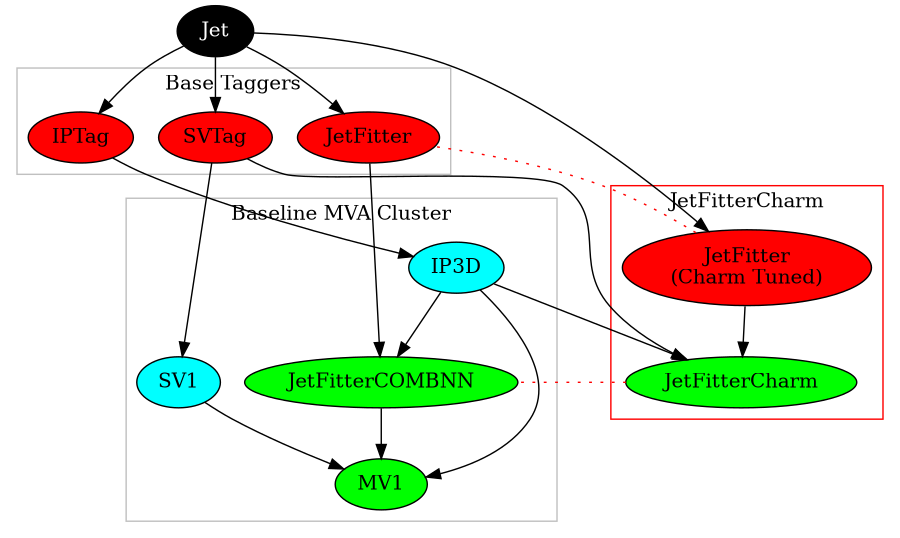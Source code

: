 digraph g { 

graph [size = "6, 6"]
//label="Atlas Flavor Tagging Framework"
jet  [label="Jet", fontcolor=white, style=filled, fillcolor=black]; 

subgraph cluster_0{ 
rank=same
label="Base Taggers"
color=gray
iptag      [label="IPTag"     , style=filled, fillcolor=red]
svtag      [label="SVTag"       , style=filled, fillcolor=red]
jetfitter  [label="JetFitter" , style=filled, fillcolor=red]
}			
jet -> iptag
jet -> svtag
jet -> jetfitter

//subgraph {rank=same
ip3d    [ label="IP3D"   , style=filled, fillcolor = cyan]
//ip2d    [ label="IP2D"   , style=filled, fillcolor = cyan]
sv1     [ label="SV1"    , style=filled, fillcolor = cyan]
//}

combnn  [ label="JetFitterCOMBNN" , style=filled, fillcolor = green]
iptag -> ip3d        [weight=1]
//iptag -> ip2d	     [weight=1]
svtag -> sv1	     [weight=1]
jetfitter -> combnn  [weight=1]
ip3d -> combnn       [weight=1]

mv1     [ label="MV1" , style=filled, fillcolor=green   ] 

subgraph cluster_1 { 
label="Baseline MVA Cluster"
color=gray
ip3d -> mv1
sv1 -> mv1
combnn -> mv1
}

// ------- MV3 -----------

//mv3     [ label="MV3" , style=filled, fillcolor=purple   ]
//
//ip3d -> mv3        [weight=1]
//ip2d -> mv3	   [weight=1]
//svtag -> mv3	   [weight=1]
//sv1 -> mv3	   [weight=1]
//jetfitter -> mv3   [weight=1]
//combnn -> mv3      [weight=1]
//

// ------- jet fitter charm -------

subgraph cluster_2 { 
label="JetFitterCharm"
color=red
jfc [ label="JetFitter\n(Charm Tuned)" , style=filled, fillcolor=red   ]
jfcnn [ label="JetFitterCharm" , style=filled, fillcolor=green   ]

}
jet -> jfc       [weight=0]

jfc -> jfcnn	 [weight=0]
ip3d -> jfcnn	 [weight=0]
svtag -> jfcnn   [weight=0]

//output [label="Users"]; 

// ------- similarities -----------

jfc -> jetfitter [weight = 0, style=dotted, arrowhead=none, color=red]
jfcnn -> combnn  [weight = 0, style=dotted, arrowhead=none, color=red]
//mv1 -> mv3       [weight = 0, style=dotted, arrowhead=none, color=red]


}

